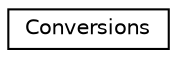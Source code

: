 digraph "Graphical Class Hierarchy"
{
 // INTERACTIVE_SVG=YES
  edge [fontname="Helvetica",fontsize="10",labelfontname="Helvetica",labelfontsize="10"];
  node [fontname="Helvetica",fontsize="10",shape=record];
  rankdir="LR";
  Node1 [label="Conversions",height=0.2,width=0.4,color="black", fillcolor="white", style="filled",URL="$d3/d98/class_conversions.html"];
}
